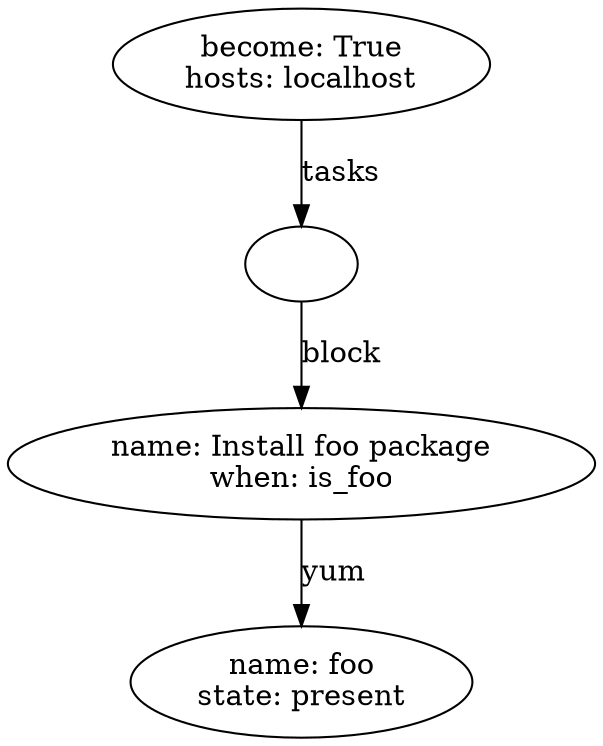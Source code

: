 digraph graphname {
2232 [label="name: foo\nstate: present\n"];
2231 [label="name: Install foo package\nwhen: is_foo\n"];
2231 -> 2232 [label="yum"];
2230 [label=""];
2230 -> 2231 [label="block"];
2229 [label="become: True\nhosts: localhost\n"];
2229 -> 2230 [label="tasks"];
}
